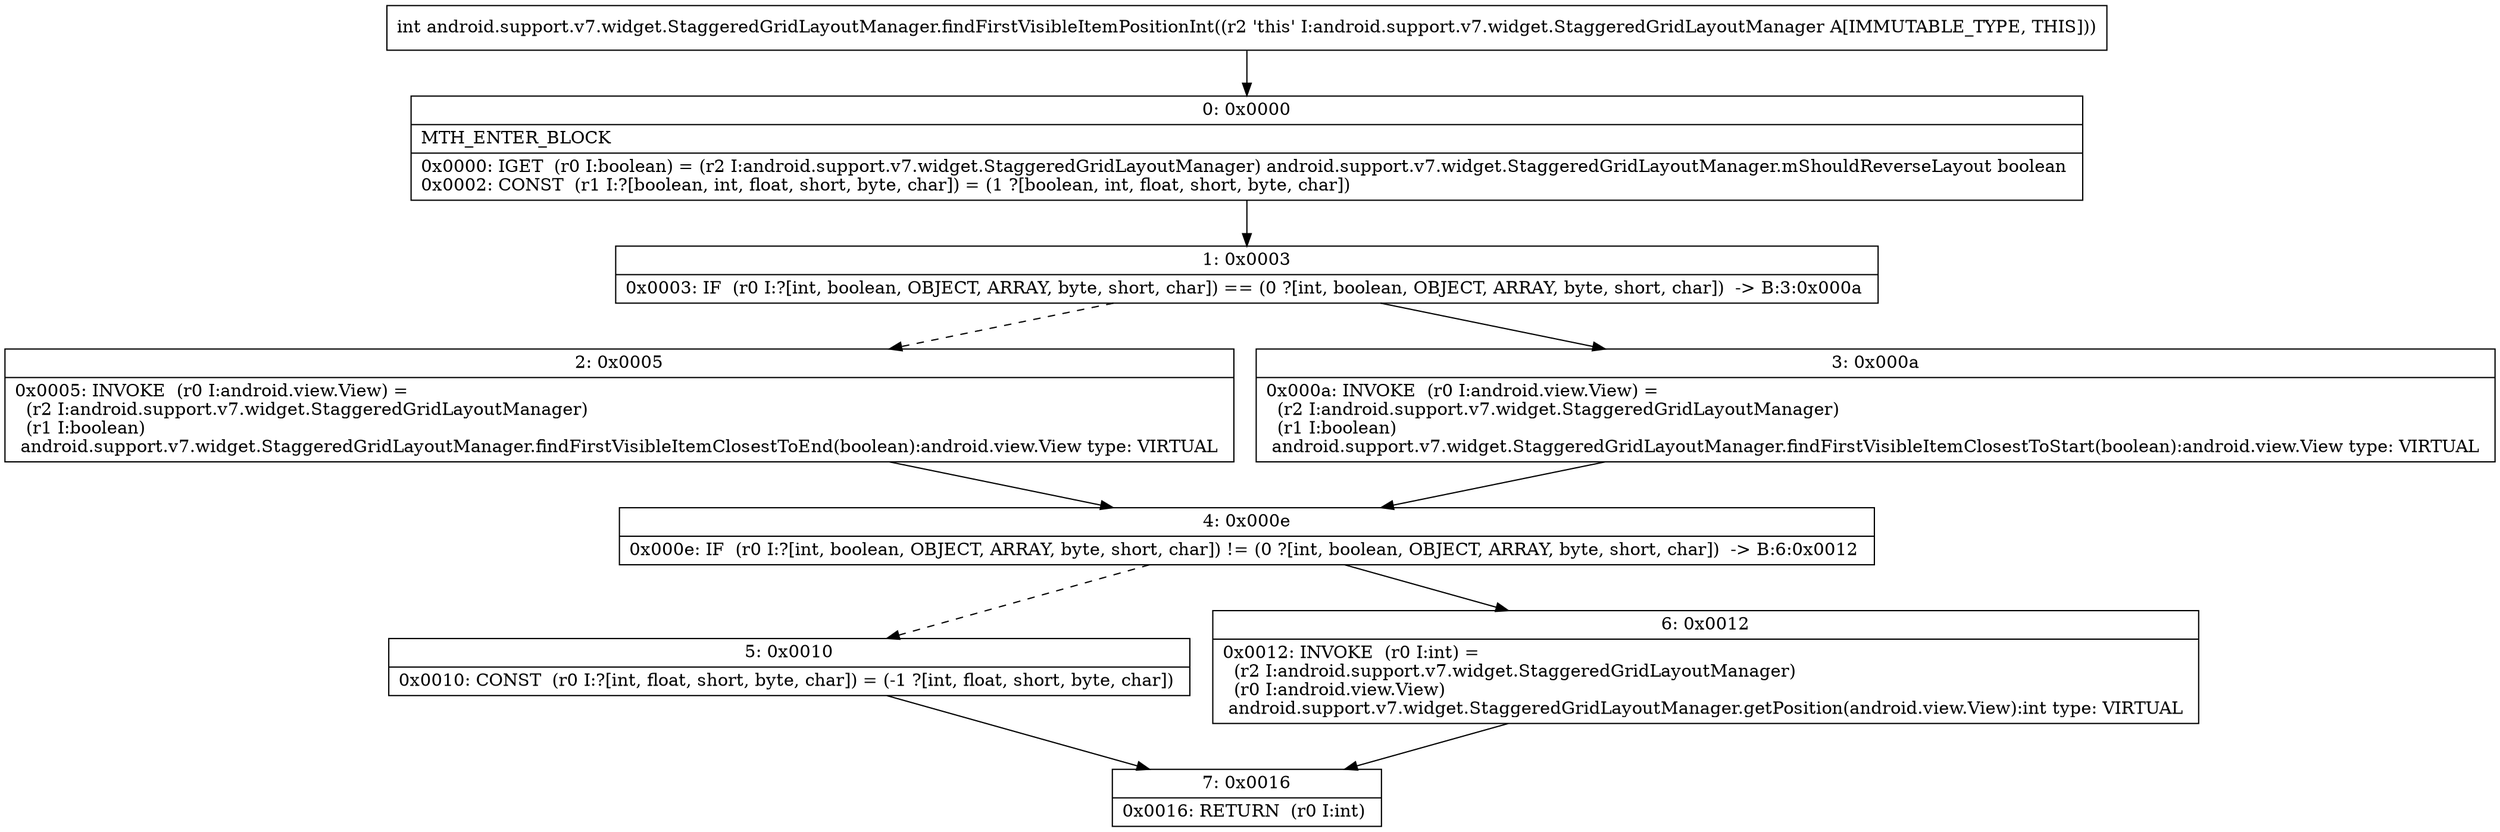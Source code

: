 digraph "CFG forandroid.support.v7.widget.StaggeredGridLayoutManager.findFirstVisibleItemPositionInt()I" {
Node_0 [shape=record,label="{0\:\ 0x0000|MTH_ENTER_BLOCK\l|0x0000: IGET  (r0 I:boolean) = (r2 I:android.support.v7.widget.StaggeredGridLayoutManager) android.support.v7.widget.StaggeredGridLayoutManager.mShouldReverseLayout boolean \l0x0002: CONST  (r1 I:?[boolean, int, float, short, byte, char]) = (1 ?[boolean, int, float, short, byte, char]) \l}"];
Node_1 [shape=record,label="{1\:\ 0x0003|0x0003: IF  (r0 I:?[int, boolean, OBJECT, ARRAY, byte, short, char]) == (0 ?[int, boolean, OBJECT, ARRAY, byte, short, char])  \-\> B:3:0x000a \l}"];
Node_2 [shape=record,label="{2\:\ 0x0005|0x0005: INVOKE  (r0 I:android.view.View) = \l  (r2 I:android.support.v7.widget.StaggeredGridLayoutManager)\l  (r1 I:boolean)\l android.support.v7.widget.StaggeredGridLayoutManager.findFirstVisibleItemClosestToEnd(boolean):android.view.View type: VIRTUAL \l}"];
Node_3 [shape=record,label="{3\:\ 0x000a|0x000a: INVOKE  (r0 I:android.view.View) = \l  (r2 I:android.support.v7.widget.StaggeredGridLayoutManager)\l  (r1 I:boolean)\l android.support.v7.widget.StaggeredGridLayoutManager.findFirstVisibleItemClosestToStart(boolean):android.view.View type: VIRTUAL \l}"];
Node_4 [shape=record,label="{4\:\ 0x000e|0x000e: IF  (r0 I:?[int, boolean, OBJECT, ARRAY, byte, short, char]) != (0 ?[int, boolean, OBJECT, ARRAY, byte, short, char])  \-\> B:6:0x0012 \l}"];
Node_5 [shape=record,label="{5\:\ 0x0010|0x0010: CONST  (r0 I:?[int, float, short, byte, char]) = (\-1 ?[int, float, short, byte, char]) \l}"];
Node_6 [shape=record,label="{6\:\ 0x0012|0x0012: INVOKE  (r0 I:int) = \l  (r2 I:android.support.v7.widget.StaggeredGridLayoutManager)\l  (r0 I:android.view.View)\l android.support.v7.widget.StaggeredGridLayoutManager.getPosition(android.view.View):int type: VIRTUAL \l}"];
Node_7 [shape=record,label="{7\:\ 0x0016|0x0016: RETURN  (r0 I:int) \l}"];
MethodNode[shape=record,label="{int android.support.v7.widget.StaggeredGridLayoutManager.findFirstVisibleItemPositionInt((r2 'this' I:android.support.v7.widget.StaggeredGridLayoutManager A[IMMUTABLE_TYPE, THIS])) }"];
MethodNode -> Node_0;
Node_0 -> Node_1;
Node_1 -> Node_2[style=dashed];
Node_1 -> Node_3;
Node_2 -> Node_4;
Node_3 -> Node_4;
Node_4 -> Node_5[style=dashed];
Node_4 -> Node_6;
Node_5 -> Node_7;
Node_6 -> Node_7;
}


